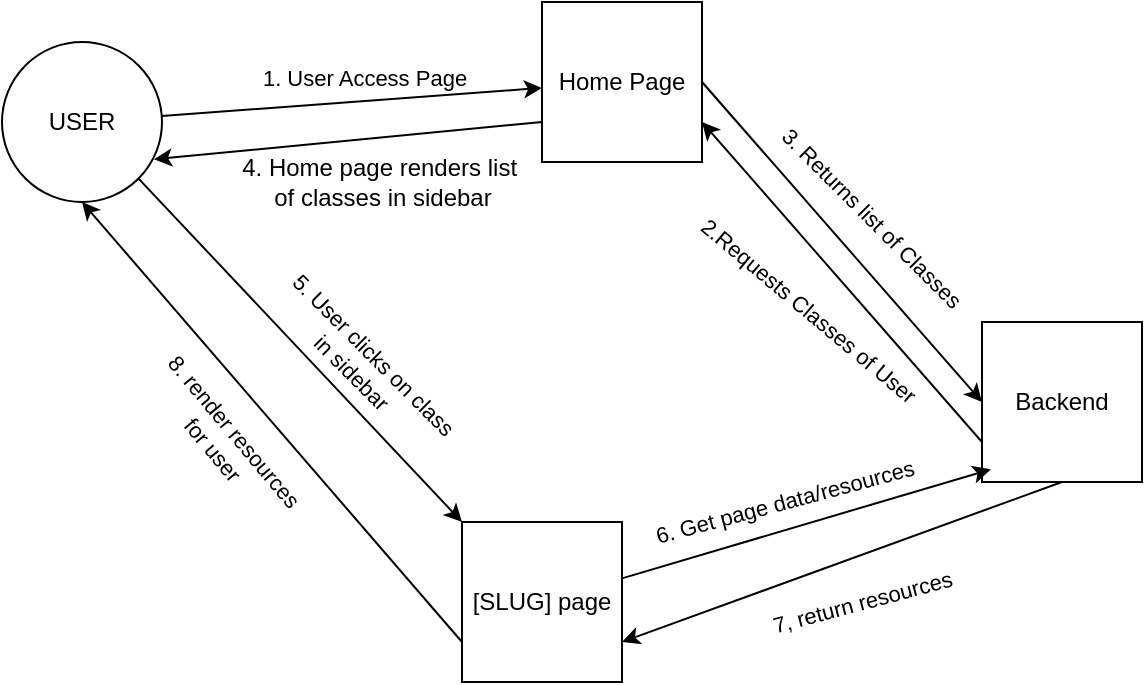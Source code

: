 <mxfile>
    <diagram id="tYrhxw1oq3Mde3MUyOrj" name="Page-1">
        <mxGraphModel dx="782" dy="468" grid="1" gridSize="10" guides="1" tooltips="1" connect="1" arrows="1" fold="1" page="1" pageScale="1" pageWidth="850" pageHeight="1100" math="0" shadow="0">
            <root>
                <mxCell id="0"/>
                <mxCell id="1" parent="0"/>
                <mxCell id="6" style="edgeStyle=none;html=1;" edge="1" parent="1" source="2" target="5">
                    <mxGeometry relative="1" as="geometry"/>
                </mxCell>
                <mxCell id="7" value="1. User Access Page" style="edgeLabel;html=1;align=center;verticalAlign=middle;resizable=0;points=[];" vertex="1" connectable="0" parent="6">
                    <mxGeometry x="0.345" y="1" relative="1" as="geometry">
                        <mxPoint x="-27" y="-9" as="offset"/>
                    </mxGeometry>
                </mxCell>
                <mxCell id="2" value="USER" style="ellipse;whiteSpace=wrap;html=1;aspect=fixed;" vertex="1" parent="1">
                    <mxGeometry x="40" y="180" width="80" height="80" as="geometry"/>
                </mxCell>
                <mxCell id="9" style="edgeStyle=none;html=1;exitX=1;exitY=0.5;exitDx=0;exitDy=0;entryX=0;entryY=0.5;entryDx=0;entryDy=0;" edge="1" parent="1" source="5" target="12">
                    <mxGeometry relative="1" as="geometry">
                        <mxPoint x="471.6" y="220.21" as="targetPoint"/>
                    </mxGeometry>
                </mxCell>
                <mxCell id="10" value="2.Requests Classes of User" style="edgeLabel;html=1;align=center;verticalAlign=middle;resizable=0;points=[];rotation=40;" vertex="1" connectable="0" parent="9">
                    <mxGeometry x="0.341" y="-4" relative="1" as="geometry">
                        <mxPoint x="-38" y="4" as="offset"/>
                    </mxGeometry>
                </mxCell>
                <mxCell id="17" style="edgeStyle=none;html=1;exitX=0;exitY=0.75;exitDx=0;exitDy=0;entryX=0.95;entryY=0.733;entryDx=0;entryDy=0;entryPerimeter=0;" edge="1" parent="1" source="5" target="2">
                    <mxGeometry relative="1" as="geometry"/>
                </mxCell>
                <mxCell id="5" value="Home Page" style="whiteSpace=wrap;html=1;aspect=fixed;" vertex="1" parent="1">
                    <mxGeometry x="310" y="160" width="80" height="80" as="geometry"/>
                </mxCell>
                <mxCell id="14" style="edgeStyle=none;html=1;exitX=0;exitY=0.75;exitDx=0;exitDy=0;entryX=1;entryY=0.75;entryDx=0;entryDy=0;" edge="1" parent="1" source="12" target="5">
                    <mxGeometry relative="1" as="geometry"/>
                </mxCell>
                <mxCell id="15" value="3. Returns list of Classes" style="edgeLabel;html=1;align=center;verticalAlign=middle;resizable=0;points=[];rotation=45;" vertex="1" connectable="0" parent="14">
                    <mxGeometry x="0.333" y="1" relative="1" as="geometry">
                        <mxPoint x="39" y="-7" as="offset"/>
                    </mxGeometry>
                </mxCell>
                <mxCell id="24" style="edgeStyle=none;html=1;exitX=0.5;exitY=1;exitDx=0;exitDy=0;entryX=1;entryY=0.75;entryDx=0;entryDy=0;" edge="1" parent="1" source="12" target="21">
                    <mxGeometry relative="1" as="geometry"/>
                </mxCell>
                <mxCell id="25" value="7, return resources" style="edgeLabel;html=1;align=center;verticalAlign=middle;resizable=0;points=[];rotation=-15;" vertex="1" connectable="0" parent="24">
                    <mxGeometry x="0.173" y="-5" relative="1" as="geometry">
                        <mxPoint x="31" y="18" as="offset"/>
                    </mxGeometry>
                </mxCell>
                <mxCell id="12" value="Backend" style="whiteSpace=wrap;html=1;aspect=fixed;" vertex="1" parent="1">
                    <mxGeometry x="530" y="320" width="80" height="80" as="geometry"/>
                </mxCell>
                <mxCell id="18" value="4. Home page renders list&amp;nbsp;&lt;br&gt;of classes in sidebar" style="text;html=1;align=center;verticalAlign=middle;resizable=0;points=[];autosize=1;strokeColor=none;fillColor=none;" vertex="1" parent="1">
                    <mxGeometry x="150" y="230" width="160" height="40" as="geometry"/>
                </mxCell>
                <mxCell id="19" value="" style="endArrow=classic;html=1;entryX=0;entryY=0;entryDx=0;entryDy=0;exitX=1;exitY=1;exitDx=0;exitDy=0;" edge="1" parent="1" source="2" target="21">
                    <mxGeometry width="50" height="50" relative="1" as="geometry">
                        <mxPoint x="120" y="260" as="sourcePoint"/>
                        <mxPoint x="310" y="420" as="targetPoint"/>
                    </mxGeometry>
                </mxCell>
                <mxCell id="20" value="5. User clicks on class&lt;br&gt;in sidebar&amp;nbsp;" style="edgeLabel;html=1;align=center;verticalAlign=middle;resizable=0;points=[];rotation=45;" vertex="1" connectable="0" parent="19">
                    <mxGeometry x="-0.369" y="-1" relative="1" as="geometry">
                        <mxPoint x="62" y="37" as="offset"/>
                    </mxGeometry>
                </mxCell>
                <mxCell id="22" style="edgeStyle=none;html=1;entryX=0.055;entryY=0.921;entryDx=0;entryDy=0;entryPerimeter=0;" edge="1" parent="1" source="21" target="12">
                    <mxGeometry relative="1" as="geometry"/>
                </mxCell>
                <mxCell id="23" value="6. Get page data/resources" style="edgeLabel;html=1;align=center;verticalAlign=middle;resizable=0;points=[];rotation=-15;" vertex="1" connectable="0" parent="22">
                    <mxGeometry x="0.121" y="-3" relative="1" as="geometry">
                        <mxPoint x="-24" y="-11" as="offset"/>
                    </mxGeometry>
                </mxCell>
                <mxCell id="26" style="edgeStyle=none;html=1;exitX=0;exitY=0.75;exitDx=0;exitDy=0;entryX=0.5;entryY=1;entryDx=0;entryDy=0;" edge="1" parent="1" source="21" target="2">
                    <mxGeometry relative="1" as="geometry">
                        <mxPoint x="120" y="340" as="targetPoint"/>
                    </mxGeometry>
                </mxCell>
                <mxCell id="27" value="8. render resources&lt;br&gt;for user" style="edgeLabel;html=1;align=center;verticalAlign=middle;resizable=0;points=[];rotation=50;" vertex="1" connectable="0" parent="26">
                    <mxGeometry x="-0.071" y="2" relative="1" as="geometry">
                        <mxPoint x="-30" as="offset"/>
                    </mxGeometry>
                </mxCell>
                <mxCell id="21" value="[SLUG] page" style="whiteSpace=wrap;html=1;aspect=fixed;" vertex="1" parent="1">
                    <mxGeometry x="270" y="420" width="80" height="80" as="geometry"/>
                </mxCell>
            </root>
        </mxGraphModel>
    </diagram>
</mxfile>